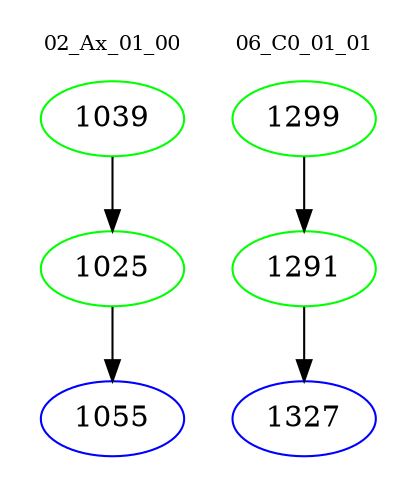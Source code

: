 digraph{
subgraph cluster_0 {
color = white
label = "02_Ax_01_00";
fontsize=10;
T0_1039 [label="1039", color="green"]
T0_1039 -> T0_1025 [color="black"]
T0_1025 [label="1025", color="green"]
T0_1025 -> T0_1055 [color="black"]
T0_1055 [label="1055", color="blue"]
}
subgraph cluster_1 {
color = white
label = "06_C0_01_01";
fontsize=10;
T1_1299 [label="1299", color="green"]
T1_1299 -> T1_1291 [color="black"]
T1_1291 [label="1291", color="green"]
T1_1291 -> T1_1327 [color="black"]
T1_1327 [label="1327", color="blue"]
}
}
